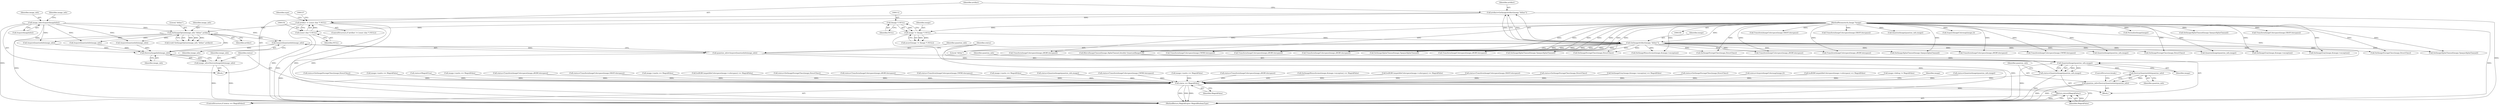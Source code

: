 digraph "0_ImageMagick_d63a3c5729df59f183e9e110d5d8385d17caaad0@pointer" {
"1000358" [label="(Call,AcquireQuantizeInfo(image_info))"];
"1000158" [label="(Call,SetImageOption(image_info,\"dither\",artifact))"];
"1000135" [label="(Call,image_info=AcquireImageInfo())"];
"1000151" [label="(Call,artifact != (const char *) NULL)"];
"1000145" [label="(Call,artifact=GetImageArtifact(image,\"dither\"))"];
"1000147" [label="(Call,GetImageArtifact(image,\"dither\"))"];
"1000109" [label="(Call,image != (Image *) NULL)"];
"1000101" [label="(MethodParameterIn,Image *image)"];
"1000111" [label="(Call,(Image *) NULL)"];
"1000153" [label="(Call,(const char *) NULL)"];
"1000356" [label="(Call,quantize_info=AcquireQuantizeInfo(image_info))"];
"1000362" [label="(Call,QuantizeImage(quantize_info,image))"];
"1000360" [label="(Call,status=QuantizeImage(quantize_info,image))"];
"1000582" [label="(Call,status == MagickFalse)"];
"1000585" [label="(Return,return(MagickFalse);)"];
"1000367" [label="(Call,DestroyQuantizeInfo(quantize_info))"];
"1000365" [label="(Call,quantize_info=DestroyQuantizeInfo(quantize_info))"];
"1000579" [label="(Call,DestroyImageInfo(image_info))"];
"1000577" [label="(Call,image_info=DestroyImageInfo(image_info))"];
"1000360" [label="(Call,status=QuantizeImage(quantize_info,image))"];
"1000146" [label="(Identifier,artifact)"];
"1000145" [label="(Call,artifact=GetImageArtifact(image,\"dither\"))"];
"1000516" [label="(Call,SetImageStorageClass(image,DirectClass))"];
"1000332" [label="(Call,TransformImageColorspace(image,sRGBColorspace))"];
"1000417" [label="(Call,IssRGBCompatibleColorspace(image->colorspace) == MagickFalse)"];
"1000577" [label="(Call,image_info=DestroyImageInfo(image_info))"];
"1000436" [label="(Call,SetImageStorageClass(image,DirectClass))"];
"1000150" [label="(ControlStructure,if (artifact != (const char *) NULL))"];
"1000364" [label="(Identifier,image)"];
"1000163" [label="(Identifier,type)"];
"1000594" [label="(MethodReturn,MagickExport MagickBooleanType)"];
"1000456" [label="(Call,TransformImageColorspace(image,sRGBColorspace))"];
"1000159" [label="(Identifier,image_info)"];
"1000281" [label="(Call,TransformImageColorspace(image,sRGBColorspace))"];
"1000343" [label="(Call,SetImageAlphaChannel(image,OpaqueAlphaChannel))"];
"1000255" [label="(Call,TransformImageColorspace(image,GRAYColorspace))"];
"1000362" [label="(Call,QuantizeImage(quantize_info,image))"];
"1000465" [label="(Call,status=SetImageStorageClass(image,DirectClass))"];
"1000188" [label="(Call,AcquireQuantizeInfo(image_info))"];
"1000581" [label="(ControlStructure,if (status == MagickFalse))"];
"1000158" [label="(Call,SetImageOption(image_info,\"dither\",artifact))"];
"1000500" [label="(Call,TransformImageColorspace(image,sRGBColorspace))"];
"1000179" [label="(Call,TransformImageColorspace(image,GRAYColorspace))"];
"1000279" [label="(Call,status=TransformImageColorspace(image,sRGBColorspace))"];
"1000546" [label="(Call,status=TransformImageColorspace(image,CMYKColorspace))"];
"1000202" [label="(Call,QuantizeImage(quantize_info,image))"];
"1000336" [label="(Call,image->matte == MagickFalse)"];
"1000505" [label="(Call,TransformImageColorspace(image,CMYKColorspace))"];
"1000404" [label="(Call,status=QuantizeImage(quantize_info,image))"];
"1000503" [label="(Call,status=TransformImageColorspace(image,CMYKColorspace))"];
"1000563" [label="(Call,image->matte == MagickFalse)"];
"1000322" [label="(Block,)"];
"1000559" [label="(Call,SetImageStorageClass(image,DirectClass))"];
"1000579" [label="(Call,DestroyImageInfo(image_info))"];
"1000423" [label="(Call,status=TransformImageColorspace(image,sRGBColorspace))"];
"1000168" [label="(Call,SetImageMonochrome(image,&image->exception) == MagickFalse)"];
"1000273" [label="(Call,IssRGBCompatibleColorspace(image->colorspace) == MagickFalse)"];
"1000147" [label="(Call,GetImageArtifact(image,\"dither\"))"];
"1000253" [label="(Call,status=TransformImageColorspace(image,GRAYColorspace))"];
"1000580" [label="(Identifier,image_info)"];
"1000557" [label="(Call,status=SetImageStorageClass(image,DirectClass))"];
"1000359" [label="(Identifier,image_info)"];
"1000108" [label="(Call,assert(image != (Image *) NULL))"];
"1000109" [label="(Call,image != (Image *) NULL)"];
"1000223" [label="(Call,SetImageGray(image,&image->exception) == MagickFalse)"];
"1000363" [label="(Identifier,quantize_info)"];
"1000211" [label="(Call,AcquireImageColormap(image,2))"];
"1000153" [label="(Call,(const char *) NULL)"];
"1000156" [label="(Call,(void) SetImageOption(image_info,\"dither\",artifact))"];
"1000110" [label="(Identifier,image)"];
"1000584" [label="(Identifier,MagickFalse)"];
"1000368" [label="(Identifier,quantize_info)"];
"1000113" [label="(Identifier,NULL)"];
"1000514" [label="(Call,status=SetImageStorageClass(image,DirectClass))"];
"1000548" [label="(Call,TransformImageColorspace(image,CMYKColorspace))"];
"1000140" [label="(Identifier,image_info)"];
"1000209" [label="(Call,status=AcquireImageColormap(image,2))"];
"1000161" [label="(Identifier,artifact)"];
"1000543" [label="(Call,TransformImageColorspace(image,sRGBColorspace))"];
"1000570" [label="(Call,SetImageAlphaChannel(image,OpaqueAlphaChannel))"];
"1000492" [label="(Call,IssRGBCompatibleColorspace(image->colorspace) == MagickFalse)"];
"1000137" [label="(Call,AcquireImageInfo())"];
"1000356" [label="(Call,quantize_info=AcquireQuantizeInfo(image_info))"];
"1000155" [label="(Identifier,NULL)"];
"1000425" [label="(Call,TransformImageColorspace(image,sRGBColorspace))"];
"1000136" [label="(Identifier,image_info)"];
"1000381" [label="(Call,TransformImageColorspace(image,sRGBColorspace))"];
"1000357" [label="(Identifier,quantize_info)"];
"1000184" [label="(Call,NormalizeImage(image))"];
"1000111" [label="(Call,(Image *) NULL)"];
"1000406" [label="(Call,QuantizeImage(quantize_info,image))"];
"1000308" [label="(Call,QuantizeImage(quantize_info,image))"];
"1000358" [label="(Call,AcquireQuantizeInfo(image_info))"];
"1000585" [label="(Return,return(MagickFalse);)"];
"1000397" [label="(Call,AcquireQuantizeInfo(image_info))"];
"1000101" [label="(MethodParameterIn,Image *image)"];
"1000365" [label="(Call,quantize_info=DestroyQuantizeInfo(quantize_info))"];
"1000149" [label="(Literal,\"dither\")"];
"1000246" [label="(Call,SetImageGray(image,&image->exception))"];
"1000151" [label="(Call,artifact != (const char *) NULL)"];
"1000361" [label="(Identifier,status)"];
"1000366" [label="(Identifier,quantize_info)"];
"1000160" [label="(Literal,\"dither\")"];
"1000369" [label="(ControlStructure,break;)"];
"1000266" [label="(Call,SetImageAlphaChannel(image,OpaqueAlphaChannel))"];
"1000115" [label="(Call,image->debug != MagickFalse)"];
"1000348" [label="(Call,BilevelImageChannel(image,AlphaChannel,(double) QuantumRange/2.0))"];
"1000586" [label="(Identifier,MagickFalse)"];
"1000224" [label="(Call,SetImageGray(image,&image->exception))"];
"1000233" [label="(Call,TransformImageColorspace(image,GRAYColorspace))"];
"1000589" [label="(Identifier,image)"];
"1000467" [label="(Call,SetImageStorageClass(image,DirectClass))"];
"1000306" [label="(Call,status=QuantizeImage(quantize_info,image))"];
"1000434" [label="(Call,status=SetImageStorageClass(image,DirectClass))"];
"1000385" [label="(Call,image->matte == MagickFalse)"];
"1000152" [label="(Identifier,artifact)"];
"1000299" [label="(Call,AcquireQuantizeInfo(image_info))"];
"1000148" [label="(Identifier,image)"];
"1000132" [label="(Call,status=MagickTrue)"];
"1000478" [label="(Call,SetImageAlphaChannel(image,OpaqueAlphaChannel))"];
"1000135" [label="(Call,image_info=AcquireImageInfo())"];
"1000259" [label="(Call,image->matte == MagickFalse)"];
"1000454" [label="(Call,status=TransformImageColorspace(image,sRGBColorspace))"];
"1000367" [label="(Call,DestroyQuantizeInfo(quantize_info))"];
"1000169" [label="(Call,SetImageMonochrome(image,&image->exception))"];
"1000231" [label="(Call,status=TransformImageColorspace(image,GRAYColorspace))"];
"1000471" [label="(Call,image->matte == MagickFalse)"];
"1000583" [label="(Identifier,status)"];
"1000578" [label="(Identifier,image_info)"];
"1000103" [label="(Block,)"];
"1000392" [label="(Call,SetImageAlphaChannel(image,OpaqueAlphaChannel))"];
"1000582" [label="(Call,status == MagickFalse)"];
"1000358" -> "1000356"  [label="AST: "];
"1000358" -> "1000359"  [label="CFG: "];
"1000359" -> "1000358"  [label="AST: "];
"1000356" -> "1000358"  [label="CFG: "];
"1000358" -> "1000356"  [label="DDG: "];
"1000158" -> "1000358"  [label="DDG: "];
"1000135" -> "1000358"  [label="DDG: "];
"1000358" -> "1000579"  [label="DDG: "];
"1000158" -> "1000156"  [label="AST: "];
"1000158" -> "1000161"  [label="CFG: "];
"1000159" -> "1000158"  [label="AST: "];
"1000160" -> "1000158"  [label="AST: "];
"1000161" -> "1000158"  [label="AST: "];
"1000156" -> "1000158"  [label="CFG: "];
"1000158" -> "1000594"  [label="DDG: "];
"1000158" -> "1000156"  [label="DDG: "];
"1000158" -> "1000156"  [label="DDG: "];
"1000158" -> "1000156"  [label="DDG: "];
"1000135" -> "1000158"  [label="DDG: "];
"1000151" -> "1000158"  [label="DDG: "];
"1000158" -> "1000188"  [label="DDG: "];
"1000158" -> "1000299"  [label="DDG: "];
"1000158" -> "1000397"  [label="DDG: "];
"1000158" -> "1000579"  [label="DDG: "];
"1000135" -> "1000103"  [label="AST: "];
"1000135" -> "1000137"  [label="CFG: "];
"1000136" -> "1000135"  [label="AST: "];
"1000137" -> "1000135"  [label="AST: "];
"1000140" -> "1000135"  [label="CFG: "];
"1000135" -> "1000594"  [label="DDG: "];
"1000135" -> "1000188"  [label="DDG: "];
"1000135" -> "1000299"  [label="DDG: "];
"1000135" -> "1000397"  [label="DDG: "];
"1000135" -> "1000579"  [label="DDG: "];
"1000151" -> "1000150"  [label="AST: "];
"1000151" -> "1000153"  [label="CFG: "];
"1000152" -> "1000151"  [label="AST: "];
"1000153" -> "1000151"  [label="AST: "];
"1000157" -> "1000151"  [label="CFG: "];
"1000163" -> "1000151"  [label="CFG: "];
"1000151" -> "1000594"  [label="DDG: "];
"1000151" -> "1000594"  [label="DDG: "];
"1000151" -> "1000594"  [label="DDG: "];
"1000145" -> "1000151"  [label="DDG: "];
"1000153" -> "1000151"  [label="DDG: "];
"1000145" -> "1000103"  [label="AST: "];
"1000145" -> "1000147"  [label="CFG: "];
"1000146" -> "1000145"  [label="AST: "];
"1000147" -> "1000145"  [label="AST: "];
"1000152" -> "1000145"  [label="CFG: "];
"1000145" -> "1000594"  [label="DDG: "];
"1000147" -> "1000145"  [label="DDG: "];
"1000147" -> "1000145"  [label="DDG: "];
"1000147" -> "1000149"  [label="CFG: "];
"1000148" -> "1000147"  [label="AST: "];
"1000149" -> "1000147"  [label="AST: "];
"1000147" -> "1000594"  [label="DDG: "];
"1000109" -> "1000147"  [label="DDG: "];
"1000101" -> "1000147"  [label="DDG: "];
"1000147" -> "1000169"  [label="DDG: "];
"1000147" -> "1000224"  [label="DDG: "];
"1000147" -> "1000246"  [label="DDG: "];
"1000147" -> "1000281"  [label="DDG: "];
"1000147" -> "1000308"  [label="DDG: "];
"1000147" -> "1000332"  [label="DDG: "];
"1000147" -> "1000343"  [label="DDG: "];
"1000147" -> "1000348"  [label="DDG: "];
"1000147" -> "1000381"  [label="DDG: "];
"1000147" -> "1000392"  [label="DDG: "];
"1000147" -> "1000406"  [label="DDG: "];
"1000147" -> "1000425"  [label="DDG: "];
"1000147" -> "1000436"  [label="DDG: "];
"1000147" -> "1000456"  [label="DDG: "];
"1000147" -> "1000467"  [label="DDG: "];
"1000147" -> "1000478"  [label="DDG: "];
"1000147" -> "1000500"  [label="DDG: "];
"1000147" -> "1000505"  [label="DDG: "];
"1000147" -> "1000516"  [label="DDG: "];
"1000147" -> "1000543"  [label="DDG: "];
"1000147" -> "1000548"  [label="DDG: "];
"1000147" -> "1000559"  [label="DDG: "];
"1000147" -> "1000570"  [label="DDG: "];
"1000109" -> "1000108"  [label="AST: "];
"1000109" -> "1000111"  [label="CFG: "];
"1000110" -> "1000109"  [label="AST: "];
"1000111" -> "1000109"  [label="AST: "];
"1000108" -> "1000109"  [label="CFG: "];
"1000109" -> "1000594"  [label="DDG: "];
"1000109" -> "1000108"  [label="DDG: "];
"1000109" -> "1000108"  [label="DDG: "];
"1000101" -> "1000109"  [label="DDG: "];
"1000111" -> "1000109"  [label="DDG: "];
"1000101" -> "1000100"  [label="AST: "];
"1000101" -> "1000594"  [label="DDG: "];
"1000101" -> "1000169"  [label="DDG: "];
"1000101" -> "1000179"  [label="DDG: "];
"1000101" -> "1000184"  [label="DDG: "];
"1000101" -> "1000202"  [label="DDG: "];
"1000101" -> "1000211"  [label="DDG: "];
"1000101" -> "1000224"  [label="DDG: "];
"1000101" -> "1000233"  [label="DDG: "];
"1000101" -> "1000246"  [label="DDG: "];
"1000101" -> "1000255"  [label="DDG: "];
"1000101" -> "1000266"  [label="DDG: "];
"1000101" -> "1000281"  [label="DDG: "];
"1000101" -> "1000308"  [label="DDG: "];
"1000101" -> "1000332"  [label="DDG: "];
"1000101" -> "1000343"  [label="DDG: "];
"1000101" -> "1000348"  [label="DDG: "];
"1000101" -> "1000362"  [label="DDG: "];
"1000101" -> "1000381"  [label="DDG: "];
"1000101" -> "1000392"  [label="DDG: "];
"1000101" -> "1000406"  [label="DDG: "];
"1000101" -> "1000425"  [label="DDG: "];
"1000101" -> "1000436"  [label="DDG: "];
"1000101" -> "1000456"  [label="DDG: "];
"1000101" -> "1000467"  [label="DDG: "];
"1000101" -> "1000478"  [label="DDG: "];
"1000101" -> "1000500"  [label="DDG: "];
"1000101" -> "1000505"  [label="DDG: "];
"1000101" -> "1000516"  [label="DDG: "];
"1000101" -> "1000543"  [label="DDG: "];
"1000101" -> "1000548"  [label="DDG: "];
"1000101" -> "1000559"  [label="DDG: "];
"1000101" -> "1000570"  [label="DDG: "];
"1000111" -> "1000113"  [label="CFG: "];
"1000112" -> "1000111"  [label="AST: "];
"1000113" -> "1000111"  [label="AST: "];
"1000111" -> "1000153"  [label="DDG: "];
"1000153" -> "1000155"  [label="CFG: "];
"1000154" -> "1000153"  [label="AST: "];
"1000155" -> "1000153"  [label="AST: "];
"1000153" -> "1000594"  [label="DDG: "];
"1000356" -> "1000322"  [label="AST: "];
"1000357" -> "1000356"  [label="AST: "];
"1000361" -> "1000356"  [label="CFG: "];
"1000356" -> "1000594"  [label="DDG: "];
"1000356" -> "1000362"  [label="DDG: "];
"1000362" -> "1000360"  [label="AST: "];
"1000362" -> "1000364"  [label="CFG: "];
"1000363" -> "1000362"  [label="AST: "];
"1000364" -> "1000362"  [label="AST: "];
"1000360" -> "1000362"  [label="CFG: "];
"1000362" -> "1000594"  [label="DDG: "];
"1000362" -> "1000360"  [label="DDG: "];
"1000362" -> "1000360"  [label="DDG: "];
"1000348" -> "1000362"  [label="DDG: "];
"1000362" -> "1000367"  [label="DDG: "];
"1000360" -> "1000322"  [label="AST: "];
"1000361" -> "1000360"  [label="AST: "];
"1000366" -> "1000360"  [label="CFG: "];
"1000360" -> "1000594"  [label="DDG: "];
"1000360" -> "1000582"  [label="DDG: "];
"1000582" -> "1000581"  [label="AST: "];
"1000582" -> "1000584"  [label="CFG: "];
"1000583" -> "1000582"  [label="AST: "];
"1000584" -> "1000582"  [label="AST: "];
"1000586" -> "1000582"  [label="CFG: "];
"1000589" -> "1000582"  [label="CFG: "];
"1000582" -> "1000594"  [label="DDG: "];
"1000582" -> "1000594"  [label="DDG: "];
"1000582" -> "1000594"  [label="DDG: "];
"1000454" -> "1000582"  [label="DDG: "];
"1000209" -> "1000582"  [label="DDG: "];
"1000279" -> "1000582"  [label="DDG: "];
"1000253" -> "1000582"  [label="DDG: "];
"1000306" -> "1000582"  [label="DDG: "];
"1000514" -> "1000582"  [label="DDG: "];
"1000557" -> "1000582"  [label="DDG: "];
"1000423" -> "1000582"  [label="DDG: "];
"1000132" -> "1000582"  [label="DDG: "];
"1000546" -> "1000582"  [label="DDG: "];
"1000503" -> "1000582"  [label="DDG: "];
"1000465" -> "1000582"  [label="DDG: "];
"1000404" -> "1000582"  [label="DDG: "];
"1000434" -> "1000582"  [label="DDG: "];
"1000231" -> "1000582"  [label="DDG: "];
"1000385" -> "1000582"  [label="DDG: "];
"1000115" -> "1000582"  [label="DDG: "];
"1000259" -> "1000582"  [label="DDG: "];
"1000471" -> "1000582"  [label="DDG: "];
"1000563" -> "1000582"  [label="DDG: "];
"1000336" -> "1000582"  [label="DDG: "];
"1000417" -> "1000582"  [label="DDG: "];
"1000223" -> "1000582"  [label="DDG: "];
"1000273" -> "1000582"  [label="DDG: "];
"1000168" -> "1000582"  [label="DDG: "];
"1000492" -> "1000582"  [label="DDG: "];
"1000582" -> "1000585"  [label="DDG: "];
"1000585" -> "1000581"  [label="AST: "];
"1000585" -> "1000586"  [label="CFG: "];
"1000586" -> "1000585"  [label="AST: "];
"1000594" -> "1000585"  [label="CFG: "];
"1000585" -> "1000594"  [label="DDG: "];
"1000586" -> "1000585"  [label="DDG: "];
"1000367" -> "1000365"  [label="AST: "];
"1000367" -> "1000368"  [label="CFG: "];
"1000368" -> "1000367"  [label="AST: "];
"1000365" -> "1000367"  [label="CFG: "];
"1000367" -> "1000365"  [label="DDG: "];
"1000365" -> "1000322"  [label="AST: "];
"1000366" -> "1000365"  [label="AST: "];
"1000369" -> "1000365"  [label="CFG: "];
"1000365" -> "1000594"  [label="DDG: "];
"1000365" -> "1000594"  [label="DDG: "];
"1000579" -> "1000577"  [label="AST: "];
"1000579" -> "1000580"  [label="CFG: "];
"1000580" -> "1000579"  [label="AST: "];
"1000577" -> "1000579"  [label="CFG: "];
"1000579" -> "1000577"  [label="DDG: "];
"1000397" -> "1000579"  [label="DDG: "];
"1000188" -> "1000579"  [label="DDG: "];
"1000299" -> "1000579"  [label="DDG: "];
"1000577" -> "1000103"  [label="AST: "];
"1000578" -> "1000577"  [label="AST: "];
"1000583" -> "1000577"  [label="CFG: "];
"1000577" -> "1000594"  [label="DDG: "];
"1000577" -> "1000594"  [label="DDG: "];
}
